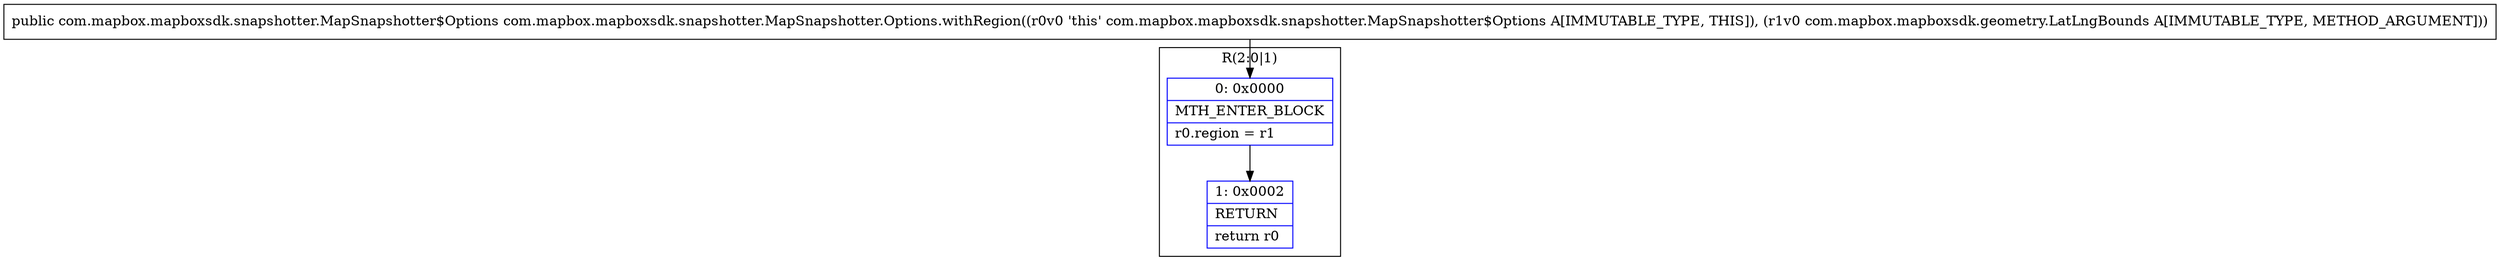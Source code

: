 digraph "CFG forcom.mapbox.mapboxsdk.snapshotter.MapSnapshotter.Options.withRegion(Lcom\/mapbox\/mapboxsdk\/geometry\/LatLngBounds;)Lcom\/mapbox\/mapboxsdk\/snapshotter\/MapSnapshotter$Options;" {
subgraph cluster_Region_262367099 {
label = "R(2:0|1)";
node [shape=record,color=blue];
Node_0 [shape=record,label="{0\:\ 0x0000|MTH_ENTER_BLOCK\l|r0.region = r1\l}"];
Node_1 [shape=record,label="{1\:\ 0x0002|RETURN\l|return r0\l}"];
}
MethodNode[shape=record,label="{public com.mapbox.mapboxsdk.snapshotter.MapSnapshotter$Options com.mapbox.mapboxsdk.snapshotter.MapSnapshotter.Options.withRegion((r0v0 'this' com.mapbox.mapboxsdk.snapshotter.MapSnapshotter$Options A[IMMUTABLE_TYPE, THIS]), (r1v0 com.mapbox.mapboxsdk.geometry.LatLngBounds A[IMMUTABLE_TYPE, METHOD_ARGUMENT])) }"];
MethodNode -> Node_0;
Node_0 -> Node_1;
}

